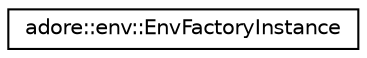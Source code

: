 digraph "Graphical Class Hierarchy"
{
 // LATEX_PDF_SIZE
  edge [fontname="Helvetica",fontsize="10",labelfontname="Helvetica",labelfontsize="10"];
  node [fontname="Helvetica",fontsize="10",shape=record];
  rankdir="LR";
  Node0 [label="adore::env::EnvFactoryInstance",height=0.2,width=0.4,color="black", fillcolor="white", style="filled",URL="$classadore_1_1env_1_1EnvFactoryInstance.html",tooltip="Utility class to simplify factory access."];
}
